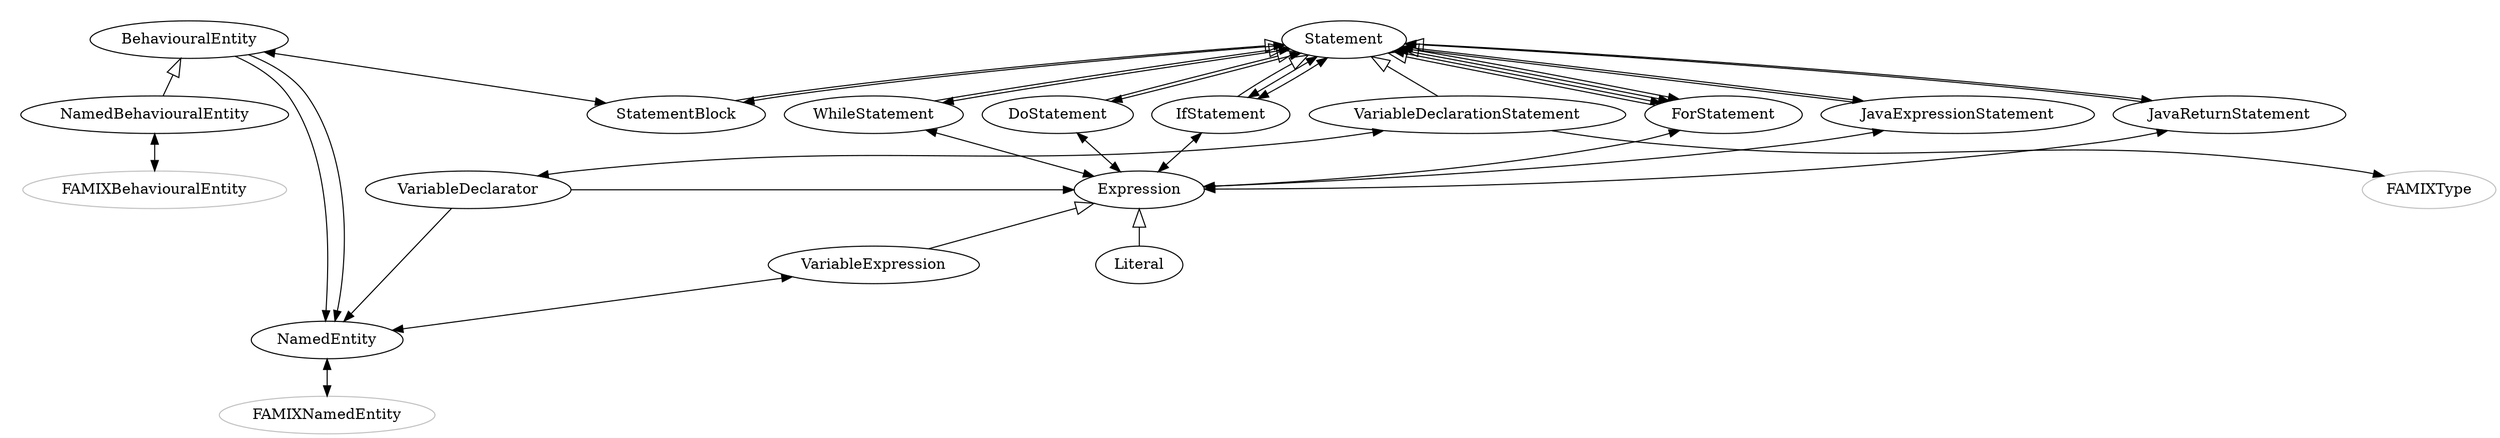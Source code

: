 digraph {
    subgraph famix {
        node[color="gray"];
        FAMIXBehaviouralEntity;
        FAMIXNamedEntity;
        FAMIXType;
    }

    subgraph inheritance {
        edge[dir="back"; arrowtail="empty"; arrowsize="1.75"];
        color=white;
            
        subgraph clusterStatementBehaviouralEntity{
            BehaviouralEntity -> NamedBehaviouralEntity;
        }
        subgraph clusterStatement{
            Statement -> StatementBlock;
            Statement -> JavaExpressionStatement;
            Statement -> JavaReturnStatement;
            Statement -> WhileStatement;
            Statement -> DoStatement;
            Statement -> IfStatement;
            Statement -> ForStatement;
            Statement -> VariableDeclarationStatement;
        }
        subgraph clusterStatement{
            Expression -> VariableExpression;
            Expression -> Literal;
        }
    }
    
    subgraph bidirectional {
        edge[dir="both"];
        BehaviouralEntity -> StatementBlock;
        StatementBlock -> Statement;
        NamedBehaviouralEntity -> FAMIXBehaviouralEntity;
        NamedEntity -> FAMIXNamedEntity;
        VariableExpression -> NamedEntity;
        
        JavaExpressionStatement -> Expression;
        JavaReturnStatement -> Expression;
        WhileStatement -> Expression;
        DoStatement -> Expression;
        IfStatement -> Expression;
        ForStatement -> Expression;
        
        JavaExpressionStatement -> Statement;
        JavaReturnStatement -> Statement;
        WhileStatement -> Statement;
        DoStatement -> Statement;
        IfStatement -> Statement;
        IfStatement -> Statement;
        ForStatement -> Statement;
        ForStatement -> Statement;
        ForStatement -> Statement;
        
        VariableDeclarationStatement -> VariableDeclarator;
    }

    BehaviouralEntity -> NamedEntity;
    BehaviouralEntity -> NamedEntity;

    VariableDeclarationStatement -> FAMIXType;
        
    VariableDeclarator -> NamedEntity;
    VariableDeclarator -> Expression;
}